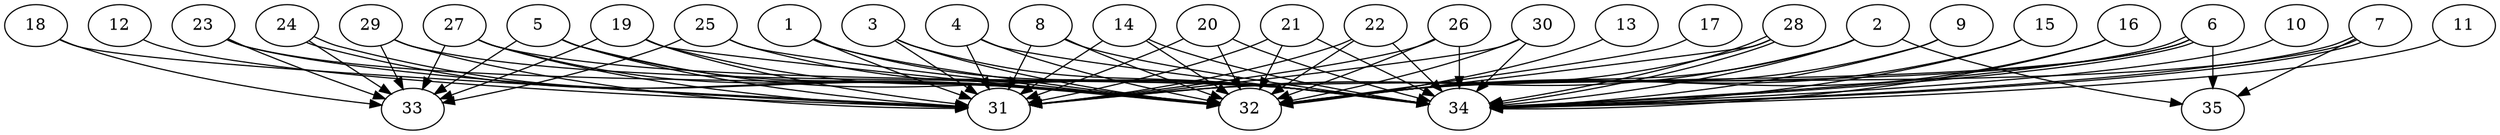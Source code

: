 // DAG automatically generated by daggen at Thu Oct  3 14:05:37 2019
// ./daggen --dot -n 35 --ccr 0.4 --fat 0.9 --regular 0.7 --density 0.9 --mindata 5242880 --maxdata 52428800 
digraph G {
  1 [size="128791040", alpha="0.19", expect_size="51516416"] 
  1 -> 31 [size ="51516416"]
  1 -> 32 [size ="51516416"]
  1 -> 34 [size ="51516416"]
  2 [size="85975040", alpha="0.18", expect_size="34390016"] 
  2 -> 31 [size ="34390016"]
  2 -> 32 [size ="34390016"]
  2 -> 34 [size ="34390016"]
  2 -> 35 [size ="34390016"]
  3 [size="110420480", alpha="0.01", expect_size="44168192"] 
  3 -> 31 [size ="44168192"]
  3 -> 32 [size ="44168192"]
  3 -> 34 [size ="44168192"]
  4 [size="23101440", alpha="0.00", expect_size="9240576"] 
  4 -> 31 [size ="9240576"]
  4 -> 32 [size ="9240576"]
  4 -> 34 [size ="9240576"]
  5 [size="25164800", alpha="0.15", expect_size="10065920"] 
  5 -> 31 [size ="10065920"]
  5 -> 32 [size ="10065920"]
  5 -> 33 [size ="10065920"]
  5 -> 34 [size ="10065920"]
  6 [size="41016320", alpha="0.03", expect_size="16406528"] 
  6 -> 31 [size ="16406528"]
  6 -> 32 [size ="16406528"]
  6 -> 34 [size ="16406528"]
  6 -> 34 [size ="16406528"]
  6 -> 35 [size ="16406528"]
  7 [size="68971520", alpha="0.13", expect_size="27588608"] 
  7 -> 32 [size ="27588608"]
  7 -> 34 [size ="27588608"]
  7 -> 34 [size ="27588608"]
  7 -> 35 [size ="27588608"]
  8 [size="90703360", alpha="0.19", expect_size="36281344"] 
  8 -> 31 [size ="36281344"]
  8 -> 32 [size ="36281344"]
  8 -> 34 [size ="36281344"]
  9 [size="27568640", alpha="0.15", expect_size="11027456"] 
  9 -> 32 [size ="11027456"]
  9 -> 34 [size ="11027456"]
  10 [size="38138880", alpha="0.13", expect_size="15255552"] 
  10 -> 34 [size ="15255552"]
  11 [size="80642560", alpha="0.17", expect_size="32257024"] 
  11 -> 34 [size ="32257024"]
  12 [size="73809920", alpha="0.15", expect_size="29523968"] 
  12 -> 31 [size ="29523968"]
  13 [size="60006400", alpha="0.10", expect_size="24002560"] 
  13 -> 32 [size ="24002560"]
  14 [size="68656640", alpha="0.01", expect_size="27462656"] 
  14 -> 31 [size ="27462656"]
  14 -> 32 [size ="27462656"]
  14 -> 34 [size ="27462656"]
  15 [size="68861440", alpha="0.17", expect_size="27544576"] 
  15 -> 32 [size ="27544576"]
  15 -> 34 [size ="27544576"]
  16 [size="38568960", alpha="0.01", expect_size="15427584"] 
  16 -> 32 [size ="15427584"]
  16 -> 34 [size ="15427584"]
  17 [size="57469440", alpha="0.17", expect_size="22987776"] 
  17 -> 32 [size ="22987776"]
  18 [size="15685120", alpha="0.14", expect_size="6274048"] 
  18 -> 31 [size ="6274048"]
  18 -> 33 [size ="6274048"]
  19 [size="128970240", alpha="0.01", expect_size="51588096"] 
  19 -> 31 [size ="51588096"]
  19 -> 32 [size ="51588096"]
  19 -> 33 [size ="51588096"]
  19 -> 34 [size ="51588096"]
  20 [size="99363840", alpha="0.08", expect_size="39745536"] 
  20 -> 31 [size ="39745536"]
  20 -> 32 [size ="39745536"]
  20 -> 34 [size ="39745536"]
  21 [size="60751360", alpha="0.14", expect_size="24300544"] 
  21 -> 31 [size ="24300544"]
  21 -> 32 [size ="24300544"]
  21 -> 34 [size ="24300544"]
  22 [size="44951040", alpha="0.13", expect_size="17980416"] 
  22 -> 31 [size ="17980416"]
  22 -> 32 [size ="17980416"]
  22 -> 34 [size ="17980416"]
  23 [size="17216000", alpha="0.08", expect_size="6886400"] 
  23 -> 31 [size ="6886400"]
  23 -> 32 [size ="6886400"]
  23 -> 33 [size ="6886400"]
  24 [size="77514240", alpha="0.05", expect_size="31005696"] 
  24 -> 32 [size ="31005696"]
  24 -> 32 [size ="31005696"]
  24 -> 33 [size ="31005696"]
  25 [size="85614080", alpha="0.04", expect_size="34245632"] 
  25 -> 32 [size ="34245632"]
  25 -> 33 [size ="34245632"]
  25 -> 34 [size ="34245632"]
  26 [size="66549760", alpha="0.08", expect_size="26619904"] 
  26 -> 31 [size ="26619904"]
  26 -> 32 [size ="26619904"]
  26 -> 34 [size ="26619904"]
  27 [size="70801920", alpha="0.01", expect_size="28320768"] 
  27 -> 31 [size ="28320768"]
  27 -> 32 [size ="28320768"]
  27 -> 33 [size ="28320768"]
  27 -> 34 [size ="28320768"]
  28 [size="54684160", alpha="0.08", expect_size="21873664"] 
  28 -> 31 [size ="21873664"]
  28 -> 32 [size ="21873664"]
  28 -> 34 [size ="21873664"]
  28 -> 34 [size ="21873664"]
  29 [size="19289600", alpha="0.17", expect_size="7715840"] 
  29 -> 31 [size ="7715840"]
  29 -> 33 [size ="7715840"]
  29 -> 34 [size ="7715840"]
  30 [size="24084480", alpha="0.10", expect_size="9633792"] 
  30 -> 31 [size ="9633792"]
  30 -> 32 [size ="9633792"]
  30 -> 34 [size ="9633792"]
  31 [size="69242880", alpha="0.14", expect_size="27697152"] 
  32 [size="34524160", alpha="0.09", expect_size="13809664"] 
  33 [size="110758400", alpha="0.12", expect_size="44303360"] 
  34 [size="41367040", alpha="0.04", expect_size="16546816"] 
  35 [size="72276480", alpha="0.06", expect_size="28910592"] 
}
